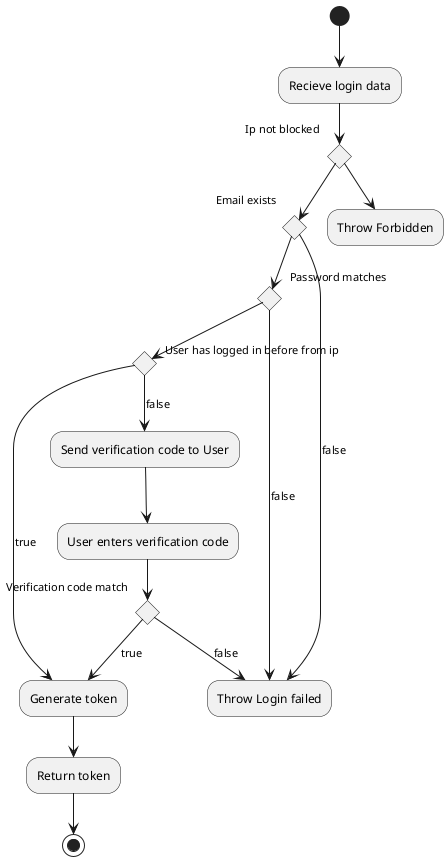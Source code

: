 @startuml Login Flowchart

(*) --> "Recieve login data"

if "Ip not blocked " then
    if "Email exists" then
        if "Password matches" then
            if "User has logged in before from ip" then
                -->[true] "Generate token"
                --> "Return token"
                --> (*)
            else
                -->[false] Send verification code to User
                --> User enters verification code
                if "Verification code match" then
                -->[true] "Generate token"
                else
                -->[false] "Throw Login failed"
                end if
            end if 
        else
            -->[false] "Throw Login failed"
        end if
    else
      -->[false] "Throw Login failed"

    end if 
else 
 --> "Throw Forbidden"
end if
@enduml
